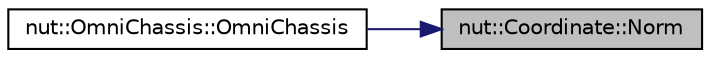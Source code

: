 digraph "nut::Coordinate::Norm"
{
 // LATEX_PDF_SIZE
  edge [fontname="Helvetica",fontsize="10",labelfontname="Helvetica",labelfontsize="10"];
  node [fontname="Helvetica",fontsize="10",shape=record];
  rankdir="RL";
  Node1 [label="nut::Coordinate::Norm",height=0.2,width=0.4,color="black", fillcolor="grey75", style="filled", fontcolor="black",tooltip="x,yベクトルのノルムを返します"];
  Node1 -> Node2 [dir="back",color="midnightblue",fontsize="10",style="solid",fontname="Helvetica"];
  Node2 [label="nut::OmniChassis::OmniChassis",height=0.2,width=0.4,color="black", fillcolor="white", style="filled",URL="$df/dd5/classnut_1_1_omni_chassis.html#aa9f5e5ff13d6592156ebb151e1130d5b",tooltip="コンストラクタ"];
}
